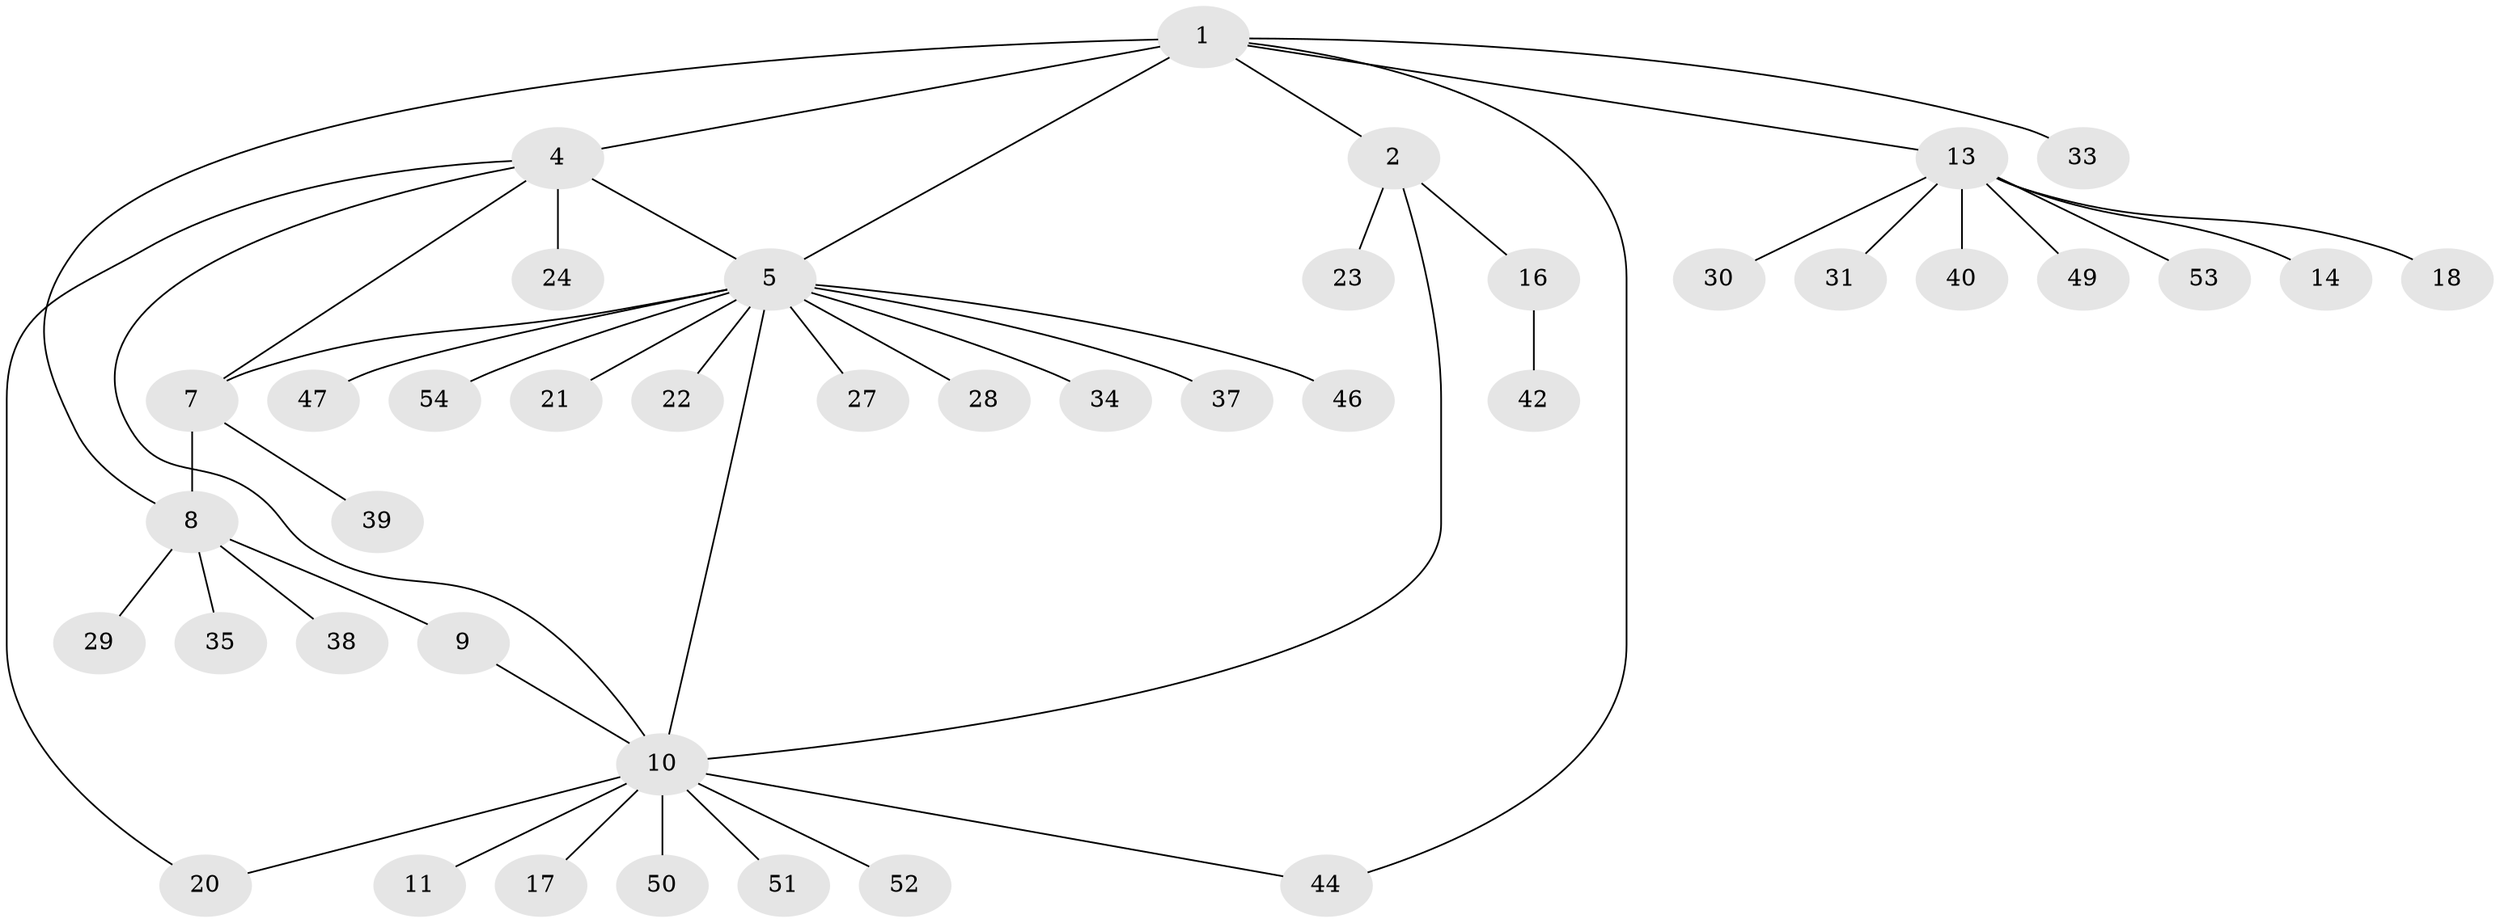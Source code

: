 // original degree distribution, {6: 0.018518518518518517, 5: 0.05555555555555555, 4: 0.07407407407407407, 10: 0.018518518518518517, 7: 0.018518518518518517, 2: 0.16666666666666666, 9: 0.018518518518518517, 1: 0.5925925925925926, 8: 0.018518518518518517, 3: 0.018518518518518517}
// Generated by graph-tools (version 1.1) at 2025/11/02/27/25 16:11:33]
// undirected, 41 vertices, 48 edges
graph export_dot {
graph [start="1"]
  node [color=gray90,style=filled];
  1 [super="+3"];
  2 [super="+32"];
  4 [super="+6"];
  5 [super="+19"];
  7 [super="+26"];
  8 [super="+12"];
  9;
  10 [super="+15"];
  11;
  13 [super="+25"];
  14;
  16 [super="+36"];
  17;
  18;
  20;
  21;
  22 [super="+45"];
  23;
  24;
  27;
  28;
  29 [super="+41"];
  30;
  31;
  33;
  34 [super="+43"];
  35;
  37;
  38;
  39;
  40;
  42 [super="+48"];
  44;
  46;
  47;
  49;
  50;
  51;
  52;
  53;
  54;
  1 -- 2;
  1 -- 8;
  1 -- 33;
  1 -- 44;
  1 -- 13;
  1 -- 4 [weight=2];
  1 -- 5;
  2 -- 10;
  2 -- 16;
  2 -- 23;
  4 -- 7;
  4 -- 10;
  4 -- 20;
  4 -- 24;
  4 -- 5;
  5 -- 7;
  5 -- 10;
  5 -- 21;
  5 -- 22;
  5 -- 27;
  5 -- 28;
  5 -- 34;
  5 -- 46;
  5 -- 37;
  5 -- 54;
  5 -- 47;
  7 -- 8;
  7 -- 39;
  8 -- 9;
  8 -- 29;
  8 -- 35;
  8 -- 38;
  9 -- 10;
  10 -- 11;
  10 -- 17;
  10 -- 20;
  10 -- 44;
  10 -- 51;
  10 -- 50;
  10 -- 52;
  13 -- 14;
  13 -- 18;
  13 -- 30;
  13 -- 40;
  13 -- 49;
  13 -- 53;
  13 -- 31;
  16 -- 42;
}
